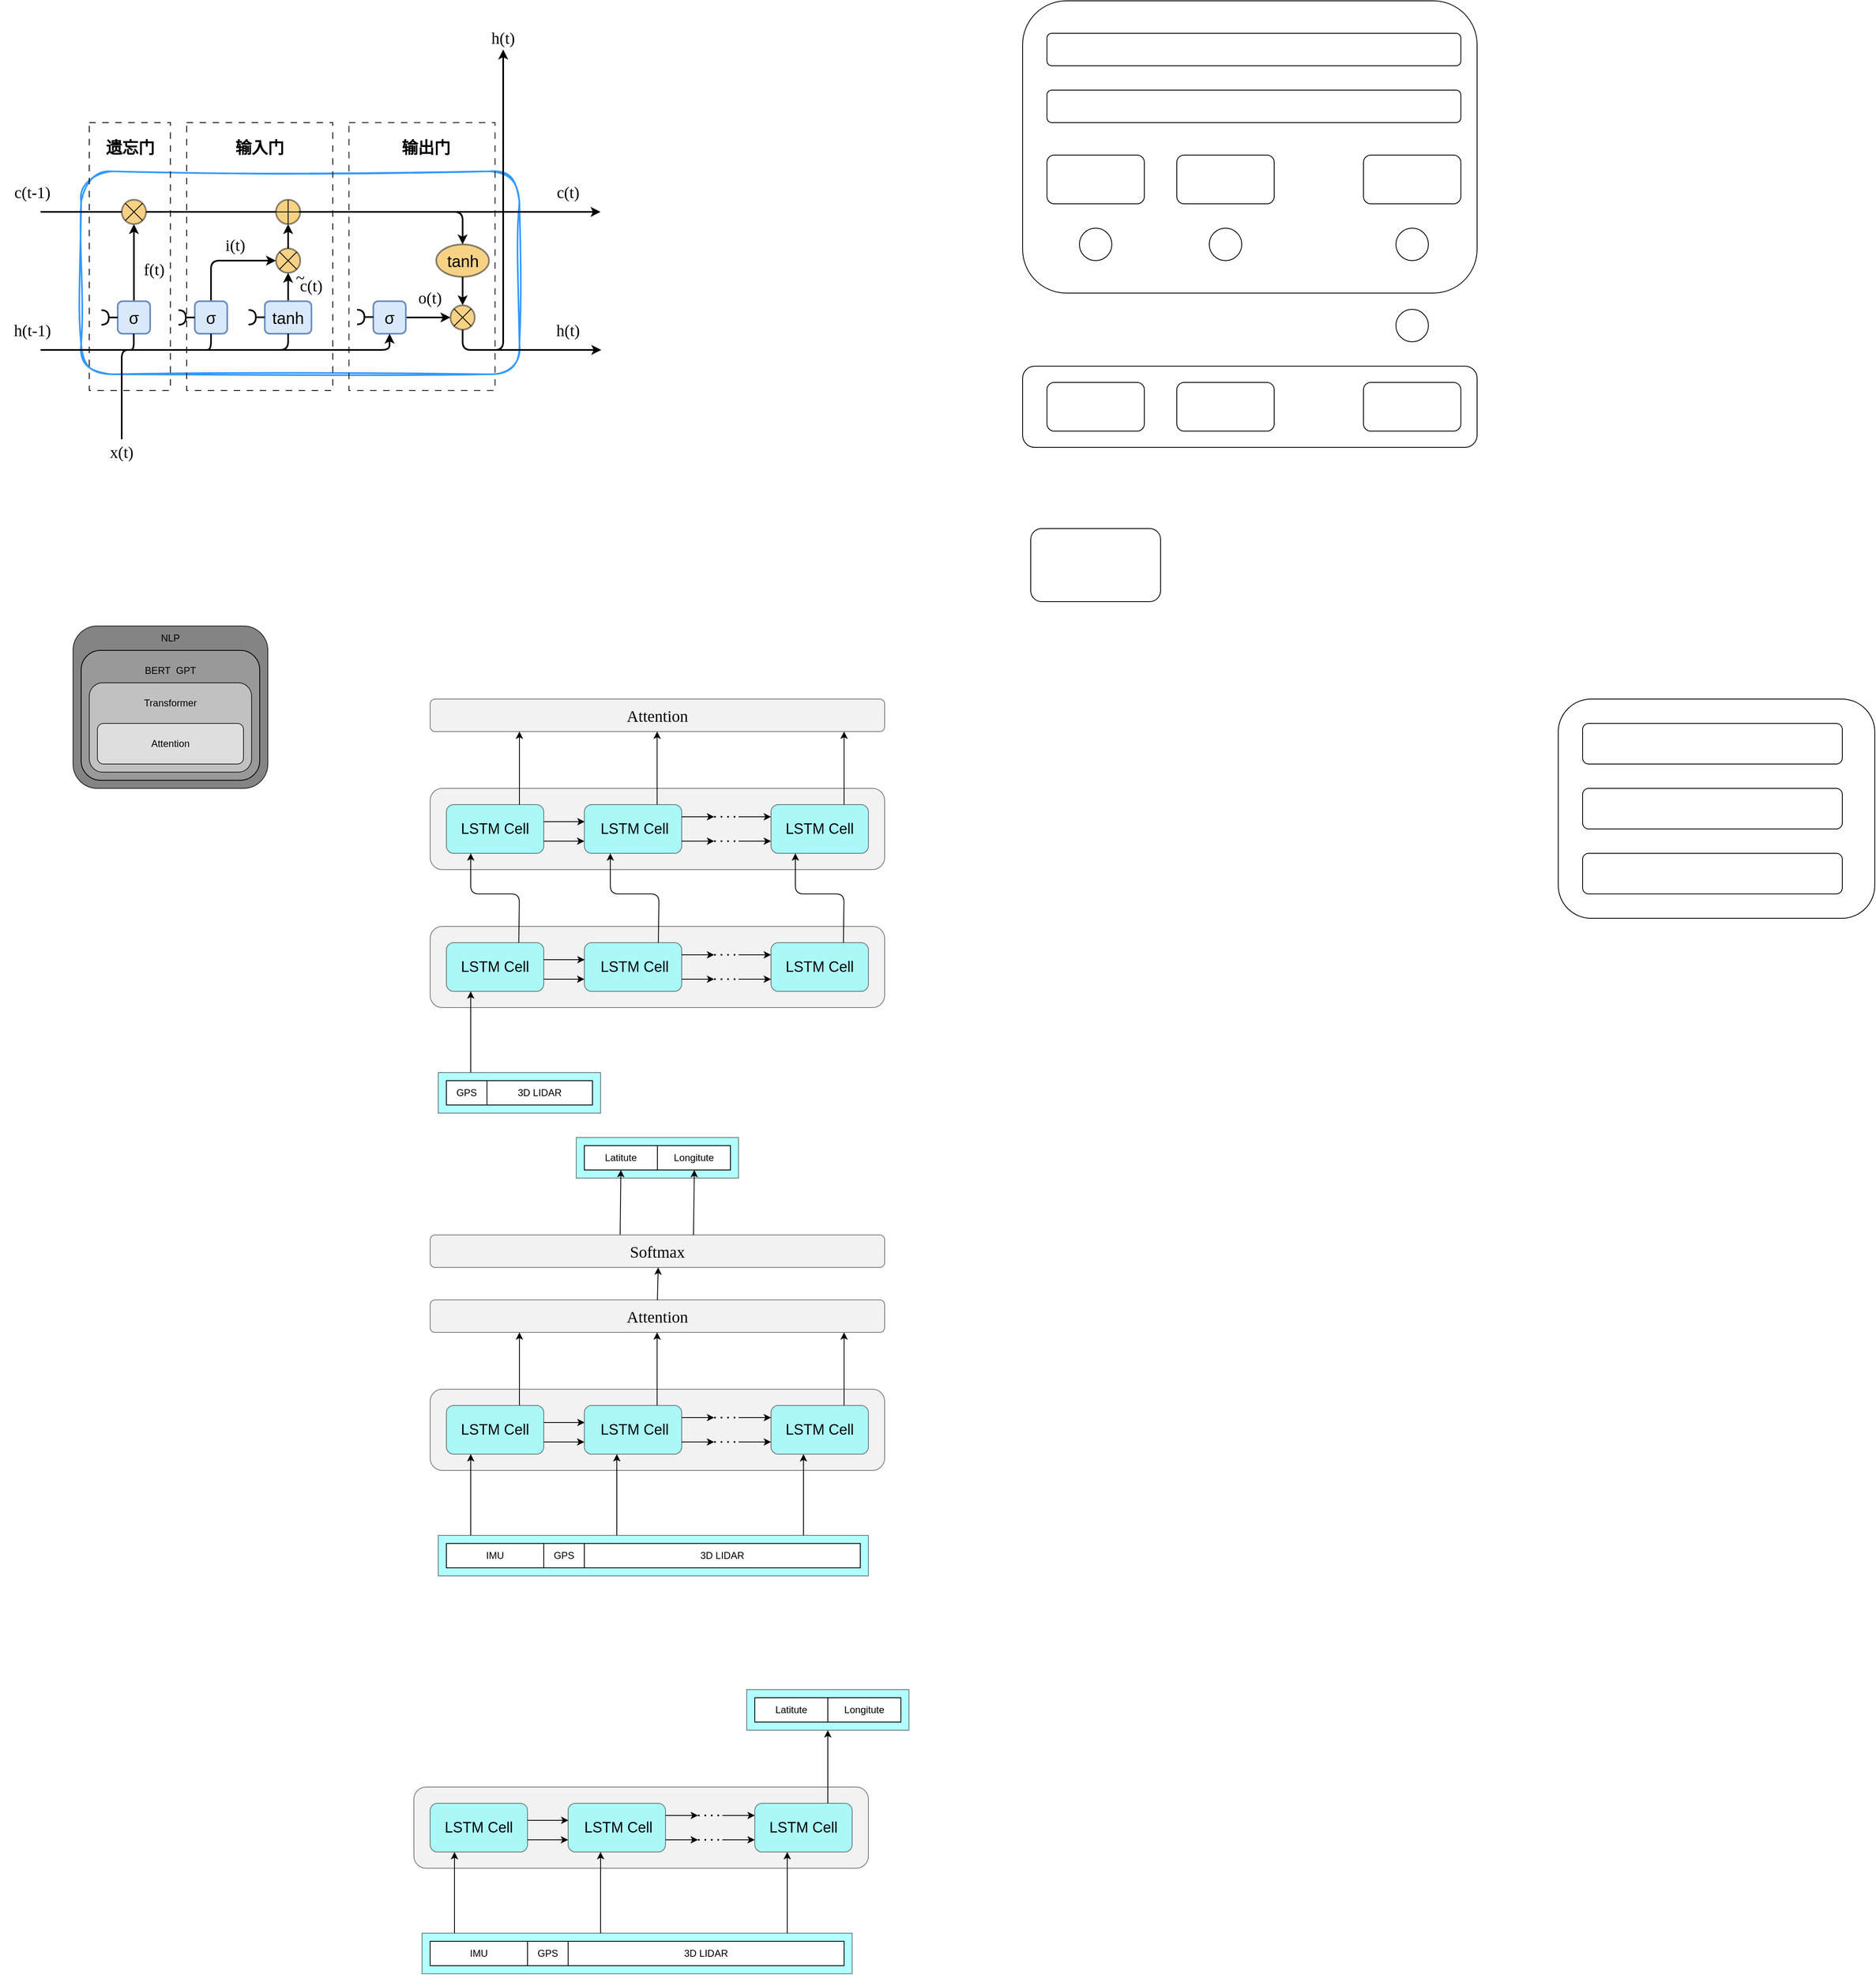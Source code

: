 <mxfile version="26.1.1">
  <diagram name="第 1 页" id="X4bhso8mjWjQhcnnOzam">
    <mxGraphModel dx="1613" dy="2232" grid="1" gridSize="10" guides="1" tooltips="1" connect="1" arrows="1" fold="1" page="1" pageScale="1" pageWidth="827" pageHeight="1169" math="0" shadow="0">
      <root>
        <mxCell id="0" />
        <mxCell id="1" parent="0" />
        <mxCell id="0uVwrEN7Zl0lme6d3kHN-1" value="" style="rounded=1;whiteSpace=wrap;html=1;sketch=1;curveFitting=1;jiggle=2;strokeColor=#3399FF;strokeWidth=2;gradientColor=none;" parent="1" vertex="1">
          <mxGeometry x="100" y="190" width="540" height="250" as="geometry" />
        </mxCell>
        <mxCell id="7pnD-s4xEfT34ncrThPy-138" value="" style="rounded=0;whiteSpace=wrap;html=1;fillColor=none;dashed=1;dashPattern=8 8;" vertex="1" parent="1">
          <mxGeometry x="230" y="130" width="180" height="330" as="geometry" />
        </mxCell>
        <mxCell id="0uVwrEN7Zl0lme6d3kHN-9" value="" style="ellipse;whiteSpace=wrap;html=1;aspect=fixed;fillColor=#f0a30a;strokeColor=light-dark(#171716, #c17f1f);fontColor=#000000;opacity=50;strokeWidth=2;" parent="1" vertex="1">
          <mxGeometry x="340" y="225" width="30" height="30" as="geometry" />
        </mxCell>
        <mxCell id="7pnD-s4xEfT34ncrThPy-137" value="" style="rounded=0;whiteSpace=wrap;html=1;fillColor=none;dashed=1;dashPattern=8 8;" vertex="1" parent="1">
          <mxGeometry x="110" y="130" width="100" height="330" as="geometry" />
        </mxCell>
        <mxCell id="7pnD-s4xEfT34ncrThPy-139" value="" style="rounded=0;whiteSpace=wrap;html=1;fillColor=none;dashed=1;dashPattern=8 8;strokeColor=light-dark(#151413, #c17f1f);" vertex="1" parent="1">
          <mxGeometry x="430" y="130" width="180" height="330" as="geometry" />
        </mxCell>
        <mxCell id="7pnD-s4xEfT34ncrThPy-92" style="edgeStyle=orthogonalEdgeStyle;rounded=0;orthogonalLoop=1;jettySize=auto;html=1;exitX=0.5;exitY=0;exitDx=0;exitDy=0;entryX=0.5;entryY=1;entryDx=0;entryDy=0;strokeWidth=2;" edge="1" parent="1" source="0uVwrEN7Zl0lme6d3kHN-2" target="0uVwrEN7Zl0lme6d3kHN-8">
          <mxGeometry relative="1" as="geometry" />
        </mxCell>
        <mxCell id="0uVwrEN7Zl0lme6d3kHN-2" value="&lt;font style=&quot;font-size: 20px;&quot;&gt;σ&lt;/font&gt;" style="rounded=1;whiteSpace=wrap;html=1;fillColor=#dae8fc;strokeColor=#6c8ebf;strokeWidth=2;" parent="1" vertex="1">
          <mxGeometry x="145" y="350" width="40" height="40" as="geometry" />
        </mxCell>
        <mxCell id="7pnD-s4xEfT34ncrThPy-89" style="edgeStyle=orthogonalEdgeStyle;rounded=1;orthogonalLoop=1;jettySize=auto;html=1;exitX=0.5;exitY=0;exitDx=0;exitDy=0;entryX=0;entryY=0.5;entryDx=0;entryDy=0;curved=0;strokeWidth=2;" edge="1" parent="1" source="0uVwrEN7Zl0lme6d3kHN-3" target="0uVwrEN7Zl0lme6d3kHN-6">
          <mxGeometry relative="1" as="geometry" />
        </mxCell>
        <mxCell id="0uVwrEN7Zl0lme6d3kHN-3" value="&lt;font style=&quot;font-size: 20px;&quot;&gt;σ&lt;/font&gt;" style="rounded=1;whiteSpace=wrap;html=1;fillColor=#dae8fc;strokeColor=#6c8ebf;strokeWidth=2;" parent="1" vertex="1">
          <mxGeometry x="240" y="350" width="40" height="40" as="geometry" />
        </mxCell>
        <mxCell id="7pnD-s4xEfT34ncrThPy-90" style="edgeStyle=orthogonalEdgeStyle;rounded=0;orthogonalLoop=1;jettySize=auto;html=1;exitX=0.5;exitY=0;exitDx=0;exitDy=0;entryX=0.5;entryY=1;entryDx=0;entryDy=0;strokeWidth=2;" edge="1" parent="1" source="0uVwrEN7Zl0lme6d3kHN-4" target="0uVwrEN7Zl0lme6d3kHN-6">
          <mxGeometry relative="1" as="geometry" />
        </mxCell>
        <mxCell id="0uVwrEN7Zl0lme6d3kHN-4" value="&lt;font style=&quot;font-size: 20px;&quot;&gt;tanh&lt;/font&gt;" style="rounded=1;whiteSpace=wrap;html=1;fillColor=#dae8fc;strokeColor=#6c8ebf;strokeWidth=2;" parent="1" vertex="1">
          <mxGeometry x="326.25" y="350" width="57.5" height="40" as="geometry" />
        </mxCell>
        <mxCell id="7pnD-s4xEfT34ncrThPy-94" style="edgeStyle=orthogonalEdgeStyle;rounded=0;orthogonalLoop=1;jettySize=auto;html=1;exitX=1;exitY=0.5;exitDx=0;exitDy=0;entryX=0;entryY=0.5;entryDx=0;entryDy=0;strokeWidth=2;" edge="1" parent="1" source="0uVwrEN7Zl0lme6d3kHN-5" target="0uVwrEN7Zl0lme6d3kHN-11">
          <mxGeometry relative="1" as="geometry" />
        </mxCell>
        <mxCell id="0uVwrEN7Zl0lme6d3kHN-5" value="&lt;font style=&quot;font-size: 20px;&quot;&gt;σ&lt;/font&gt;" style="rounded=1;whiteSpace=wrap;html=1;fillColor=#dae8fc;strokeColor=#6c8ebf;strokeWidth=2;" parent="1" vertex="1">
          <mxGeometry x="460" y="350" width="40" height="40" as="geometry" />
        </mxCell>
        <mxCell id="7pnD-s4xEfT34ncrThPy-93" style="edgeStyle=orthogonalEdgeStyle;rounded=0;orthogonalLoop=1;jettySize=auto;html=1;exitX=0.5;exitY=0;exitDx=0;exitDy=0;entryX=0.5;entryY=1;entryDx=0;entryDy=0;strokeWidth=2;" edge="1" parent="1" source="0uVwrEN7Zl0lme6d3kHN-6" target="0uVwrEN7Zl0lme6d3kHN-9">
          <mxGeometry relative="1" as="geometry" />
        </mxCell>
        <mxCell id="0uVwrEN7Zl0lme6d3kHN-6" value="" style="ellipse;whiteSpace=wrap;html=1;aspect=fixed;fillColor=#f0a30a;strokeColor=light-dark(#100f0f, #c17f1f);fontColor=#000000;opacity=50;strokeWidth=2;" parent="1" vertex="1">
          <mxGeometry x="340" y="285" width="30" height="30" as="geometry" />
        </mxCell>
        <mxCell id="7pnD-s4xEfT34ncrThPy-102" style="edgeStyle=orthogonalEdgeStyle;rounded=0;orthogonalLoop=1;jettySize=auto;html=1;exitX=0.5;exitY=1;exitDx=0;exitDy=0;entryX=0.5;entryY=0;entryDx=0;entryDy=0;strokeWidth=2;" edge="1" parent="1" source="0uVwrEN7Zl0lme6d3kHN-10" target="0uVwrEN7Zl0lme6d3kHN-11">
          <mxGeometry relative="1" as="geometry" />
        </mxCell>
        <mxCell id="0uVwrEN7Zl0lme6d3kHN-10" value="&lt;font style=&quot;font-size: 20px;&quot;&gt;tanh&lt;/font&gt;" style="ellipse;whiteSpace=wrap;html=1;fillColor=#f0a30a;strokeColor=light-dark(#0f0f0f, #c17f1f);fontColor=#000000;opacity=50;strokeWidth=2;" parent="1" vertex="1">
          <mxGeometry x="537.5" y="280" width="65" height="40" as="geometry" />
        </mxCell>
        <mxCell id="7pnD-s4xEfT34ncrThPy-95" style="edgeStyle=orthogonalEdgeStyle;rounded=1;orthogonalLoop=1;jettySize=auto;html=1;exitX=0.5;exitY=1;exitDx=0;exitDy=0;curved=0;strokeWidth=2;" edge="1" parent="1" source="0uVwrEN7Zl0lme6d3kHN-11">
          <mxGeometry relative="1" as="geometry">
            <mxPoint x="740.909" y="410" as="targetPoint" />
            <Array as="points">
              <mxPoint x="570" y="410" />
            </Array>
          </mxGeometry>
        </mxCell>
        <mxCell id="0uVwrEN7Zl0lme6d3kHN-11" value="" style="ellipse;whiteSpace=wrap;html=1;aspect=fixed;fillColor=#f0a30a;strokeColor=light-dark(#151413, #c17f1f);fontColor=#000000;opacity=50;strokeWidth=2;" parent="1" vertex="1">
          <mxGeometry x="555" y="355" width="30" height="30" as="geometry" />
        </mxCell>
        <mxCell id="0uVwrEN7Zl0lme6d3kHN-12" value="" style="endArrow=none;html=1;rounded=0;entryX=0;entryY=0.5;entryDx=0;entryDy=0;strokeWidth=2;" parent="1" target="0uVwrEN7Zl0lme6d3kHN-8" edge="1">
          <mxGeometry width="50" height="50" relative="1" as="geometry">
            <mxPoint x="50" y="240" as="sourcePoint" />
            <mxPoint x="145" y="239.14" as="targetPoint" />
          </mxGeometry>
        </mxCell>
        <mxCell id="0uVwrEN7Zl0lme6d3kHN-13" value="" style="endArrow=none;html=1;rounded=0;exitX=1;exitY=0.5;exitDx=0;exitDy=0;entryX=0;entryY=0.5;entryDx=0;entryDy=0;strokeWidth=2;" parent="1" source="0uVwrEN7Zl0lme6d3kHN-8" target="0uVwrEN7Zl0lme6d3kHN-9" edge="1">
          <mxGeometry width="50" height="50" relative="1" as="geometry">
            <mxPoint x="185" y="239.14" as="sourcePoint" />
            <mxPoint x="335.0" y="239.14" as="targetPoint" />
          </mxGeometry>
        </mxCell>
        <mxCell id="0uVwrEN7Zl0lme6d3kHN-18" value="" style="endArrow=none;html=1;rounded=1;entryX=0.5;entryY=1;entryDx=0;entryDy=0;curved=0;strokeWidth=2;" parent="1" edge="1">
          <mxGeometry width="50" height="50" relative="1" as="geometry">
            <mxPoint x="150" y="520" as="sourcePoint" />
            <mxPoint x="164.74" y="390" as="targetPoint" />
            <Array as="points">
              <mxPoint x="150" y="410" />
              <mxPoint x="165" y="410" />
            </Array>
          </mxGeometry>
        </mxCell>
        <mxCell id="0uVwrEN7Zl0lme6d3kHN-19" value="" style="endArrow=none;html=1;rounded=1;entryX=0.5;entryY=1;entryDx=0;entryDy=0;curved=0;strokeWidth=2;" parent="1" target="0uVwrEN7Zl0lme6d3kHN-3" edge="1">
          <mxGeometry width="50" height="50" relative="1" as="geometry">
            <mxPoint x="190" y="410" as="sourcePoint" />
            <mxPoint x="280" y="390" as="targetPoint" />
            <Array as="points">
              <mxPoint x="240" y="410" />
              <mxPoint x="260" y="410" />
            </Array>
          </mxGeometry>
        </mxCell>
        <mxCell id="_0N-Sy6J2zML003YdObA-2" value="" style="rounded=1;whiteSpace=wrap;html=1;fillColor=#666666;opacity=80;" parent="1" vertex="1">
          <mxGeometry x="90" y="750" width="240" height="200" as="geometry" />
        </mxCell>
        <mxCell id="_0N-Sy6J2zML003YdObA-3" value="" style="rounded=1;whiteSpace=wrap;html=1;fillColor=#999999;" parent="1" vertex="1">
          <mxGeometry x="100" y="780" width="220" height="160" as="geometry" />
        </mxCell>
        <mxCell id="_0N-Sy6J2zML003YdObA-4" value="" style="rounded=1;whiteSpace=wrap;html=1;fillColor=#CCCCCC;opacity=80;" parent="1" vertex="1">
          <mxGeometry x="110" y="820" width="200" height="110" as="geometry" />
        </mxCell>
        <mxCell id="_0N-Sy6J2zML003YdObA-5" value="" style="rounded=1;whiteSpace=wrap;html=1;fillColor=#E6E6E6;opacity=80;" parent="1" vertex="1">
          <mxGeometry x="120" y="870" width="180" height="50" as="geometry" />
        </mxCell>
        <mxCell id="_0N-Sy6J2zML003YdObA-6" value="NLP" style="text;html=1;align=center;verticalAlign=middle;whiteSpace=wrap;rounded=0;" parent="1" vertex="1">
          <mxGeometry x="180" y="750" width="60" height="30" as="geometry" />
        </mxCell>
        <mxCell id="_0N-Sy6J2zML003YdObA-7" value="BERT&amp;nbsp; GPT" style="text;html=1;align=center;verticalAlign=middle;whiteSpace=wrap;rounded=0;" parent="1" vertex="1">
          <mxGeometry x="170" y="790" width="80" height="30" as="geometry" />
        </mxCell>
        <mxCell id="_0N-Sy6J2zML003YdObA-8" value="Transformer" style="text;html=1;align=center;verticalAlign=middle;whiteSpace=wrap;rounded=0;" parent="1" vertex="1">
          <mxGeometry x="180" y="830" width="60" height="30" as="geometry" />
        </mxCell>
        <mxCell id="_0N-Sy6J2zML003YdObA-9" value="Attention" style="text;html=1;align=center;verticalAlign=middle;whiteSpace=wrap;rounded=0;" parent="1" vertex="1">
          <mxGeometry x="180" y="880" width="60" height="30" as="geometry" />
        </mxCell>
        <mxCell id="7pnD-s4xEfT34ncrThPy-8" value="" style="rounded=1;whiteSpace=wrap;html=1;" vertex="1" parent="1">
          <mxGeometry x="1260" y="430" width="560" height="100" as="geometry" />
        </mxCell>
        <mxCell id="7pnD-s4xEfT34ncrThPy-9" value="" style="rounded=1;whiteSpace=wrap;html=1;" vertex="1" parent="1">
          <mxGeometry x="1290" y="450" width="120" height="60" as="geometry" />
        </mxCell>
        <mxCell id="7pnD-s4xEfT34ncrThPy-14" value="" style="rounded=1;whiteSpace=wrap;html=1;" vertex="1" parent="1">
          <mxGeometry x="1450" y="450" width="120" height="60" as="geometry" />
        </mxCell>
        <mxCell id="7pnD-s4xEfT34ncrThPy-15" value="" style="rounded=1;whiteSpace=wrap;html=1;" vertex="1" parent="1">
          <mxGeometry x="1680" y="450" width="120" height="60" as="geometry" />
        </mxCell>
        <mxCell id="7pnD-s4xEfT34ncrThPy-16" value="" style="rounded=1;whiteSpace=wrap;html=1;" vertex="1" parent="1">
          <mxGeometry x="1260" y="-20" width="560" height="360" as="geometry" />
        </mxCell>
        <mxCell id="7pnD-s4xEfT34ncrThPy-17" value="" style="rounded=1;whiteSpace=wrap;html=1;" vertex="1" parent="1">
          <mxGeometry x="1680" y="170" width="120" height="60" as="geometry" />
        </mxCell>
        <mxCell id="7pnD-s4xEfT34ncrThPy-18" value="" style="rounded=1;whiteSpace=wrap;html=1;" vertex="1" parent="1">
          <mxGeometry x="1450" y="170" width="120" height="60" as="geometry" />
        </mxCell>
        <mxCell id="7pnD-s4xEfT34ncrThPy-19" value="" style="rounded=1;whiteSpace=wrap;html=1;" vertex="1" parent="1">
          <mxGeometry x="1290" y="170" width="120" height="60" as="geometry" />
        </mxCell>
        <mxCell id="7pnD-s4xEfT34ncrThPy-20" value="" style="rounded=1;whiteSpace=wrap;html=1;" vertex="1" parent="1">
          <mxGeometry x="1290" y="90" width="510" height="40" as="geometry" />
        </mxCell>
        <mxCell id="7pnD-s4xEfT34ncrThPy-21" value="&lt;font face=&quot;Verdana&quot; style=&quot;font-size: 20px;&quot;&gt;Attention&lt;/font&gt;" style="rounded=1;whiteSpace=wrap;html=1;fillColor=#E6E6E6;opacity=50;" vertex="1" parent="1">
          <mxGeometry x="530" y="840" width="560" height="40" as="geometry" />
        </mxCell>
        <mxCell id="7pnD-s4xEfT34ncrThPy-26" value="" style="rounded=1;whiteSpace=wrap;html=1;fillColor=#E6E6E6;opacity=50;" vertex="1" parent="1">
          <mxGeometry x="530" y="1120" width="560" height="100" as="geometry" />
        </mxCell>
        <mxCell id="7pnD-s4xEfT34ncrThPy-27" value="" style="rounded=1;whiteSpace=wrap;html=1;fillColor=#66FFFF;opacity=50;" vertex="1" parent="1">
          <mxGeometry x="550" y="1140" width="120" height="60" as="geometry" />
        </mxCell>
        <mxCell id="7pnD-s4xEfT34ncrThPy-28" value="" style="rounded=1;whiteSpace=wrap;html=1;fillColor=#66FFFF;opacity=50;" vertex="1" parent="1">
          <mxGeometry x="720" y="1140" width="120" height="60" as="geometry" />
        </mxCell>
        <mxCell id="7pnD-s4xEfT34ncrThPy-29" value="" style="rounded=1;whiteSpace=wrap;html=1;fillColor=#66FFFF;opacity=50;" vertex="1" parent="1">
          <mxGeometry x="950" y="1140" width="120" height="60" as="geometry" />
        </mxCell>
        <mxCell id="7pnD-s4xEfT34ncrThPy-30" value="" style="rounded=1;whiteSpace=wrap;html=1;" vertex="1" parent="1">
          <mxGeometry x="1290" y="20" width="510" height="40" as="geometry" />
        </mxCell>
        <mxCell id="7pnD-s4xEfT34ncrThPy-31" value="" style="ellipse;whiteSpace=wrap;html=1;aspect=fixed;" vertex="1" parent="1">
          <mxGeometry x="1330" y="260" width="40" height="40" as="geometry" />
        </mxCell>
        <mxCell id="7pnD-s4xEfT34ncrThPy-32" value="" style="ellipse;whiteSpace=wrap;html=1;aspect=fixed;" vertex="1" parent="1">
          <mxGeometry x="1720" y="360" width="40" height="40" as="geometry" />
        </mxCell>
        <mxCell id="7pnD-s4xEfT34ncrThPy-33" value="" style="ellipse;whiteSpace=wrap;html=1;aspect=fixed;" vertex="1" parent="1">
          <mxGeometry x="1490" y="260" width="40" height="40" as="geometry" />
        </mxCell>
        <mxCell id="7pnD-s4xEfT34ncrThPy-34" value="" style="ellipse;whiteSpace=wrap;html=1;aspect=fixed;" vertex="1" parent="1">
          <mxGeometry x="1720" y="260" width="40" height="40" as="geometry" />
        </mxCell>
        <mxCell id="7pnD-s4xEfT34ncrThPy-35" value="" style="rounded=1;whiteSpace=wrap;html=1;" vertex="1" parent="1">
          <mxGeometry x="1270" y="630" width="160" height="90" as="geometry" />
        </mxCell>
        <mxCell id="7pnD-s4xEfT34ncrThPy-36" value="" style="rounded=1;whiteSpace=wrap;html=1;" vertex="1" parent="1">
          <mxGeometry x="1920" y="840" width="390" height="270" as="geometry" />
        </mxCell>
        <mxCell id="7pnD-s4xEfT34ncrThPy-41" value="" style="rounded=1;whiteSpace=wrap;html=1;" vertex="1" parent="1">
          <mxGeometry x="1950" y="870" width="320" height="50" as="geometry" />
        </mxCell>
        <mxCell id="7pnD-s4xEfT34ncrThPy-42" value="" style="rounded=1;whiteSpace=wrap;html=1;" vertex="1" parent="1">
          <mxGeometry x="1950" y="950" width="320" height="50" as="geometry" />
        </mxCell>
        <mxCell id="7pnD-s4xEfT34ncrThPy-43" value="" style="rounded=1;whiteSpace=wrap;html=1;" vertex="1" parent="1">
          <mxGeometry x="1950" y="1030" width="320" height="50" as="geometry" />
        </mxCell>
        <mxCell id="7pnD-s4xEfT34ncrThPy-44" value="" style="endArrow=classic;html=1;rounded=0;entryX=0.25;entryY=1;entryDx=0;entryDy=0;" edge="1" parent="1" target="7pnD-s4xEfT34ncrThPy-27">
          <mxGeometry width="50" height="50" relative="1" as="geometry">
            <mxPoint x="580" y="1300" as="sourcePoint" />
            <mxPoint x="610" y="1250" as="targetPoint" />
          </mxGeometry>
        </mxCell>
        <mxCell id="7pnD-s4xEfT34ncrThPy-45" value="" style="endArrow=classic;html=1;rounded=0;entryX=0.003;entryY=0.35;entryDx=0;entryDy=0;entryPerimeter=0;" edge="1" parent="1" target="7pnD-s4xEfT34ncrThPy-28">
          <mxGeometry width="50" height="50" relative="1" as="geometry">
            <mxPoint x="670" y="1161" as="sourcePoint" />
            <mxPoint x="720" y="1150" as="targetPoint" />
          </mxGeometry>
        </mxCell>
        <mxCell id="7pnD-s4xEfT34ncrThPy-46" value="" style="endArrow=classic;html=1;rounded=0;exitX=1;exitY=0.75;exitDx=0;exitDy=0;entryX=0;entryY=0.75;entryDx=0;entryDy=0;" edge="1" parent="1" source="7pnD-s4xEfT34ncrThPy-27" target="7pnD-s4xEfT34ncrThPy-28">
          <mxGeometry width="50" height="50" relative="1" as="geometry">
            <mxPoint x="670" y="1200" as="sourcePoint" />
            <mxPoint x="720" y="1150" as="targetPoint" />
          </mxGeometry>
        </mxCell>
        <mxCell id="7pnD-s4xEfT34ncrThPy-47" value="" style="endArrow=classic;html=1;rounded=0;exitX=1;exitY=0.75;exitDx=0;exitDy=0;" edge="1" parent="1" source="7pnD-s4xEfT34ncrThPy-28">
          <mxGeometry width="50" height="50" relative="1" as="geometry">
            <mxPoint x="860" y="1180" as="sourcePoint" />
            <mxPoint x="880" y="1185" as="targetPoint" />
          </mxGeometry>
        </mxCell>
        <mxCell id="7pnD-s4xEfT34ncrThPy-48" value="" style="endArrow=classic;html=1;rounded=0;exitX=1;exitY=0.25;exitDx=0;exitDy=0;entryX=0.625;entryY=0.35;entryDx=0;entryDy=0;entryPerimeter=0;" edge="1" parent="1" source="7pnD-s4xEfT34ncrThPy-28" target="7pnD-s4xEfT34ncrThPy-26">
          <mxGeometry width="50" height="50" relative="1" as="geometry">
            <mxPoint x="870" y="1180" as="sourcePoint" />
            <mxPoint x="870" y="1155" as="targetPoint" />
          </mxGeometry>
        </mxCell>
        <mxCell id="7pnD-s4xEfT34ncrThPy-52" value="" style="endArrow=classic;html=1;rounded=0;exitX=1;exitY=0.25;exitDx=0;exitDy=0;entryX=0;entryY=0.25;entryDx=0;entryDy=0;" edge="1" parent="1" target="7pnD-s4xEfT34ncrThPy-29">
          <mxGeometry width="50" height="50" relative="1" as="geometry">
            <mxPoint x="910" y="1155" as="sourcePoint" />
            <mxPoint x="960" y="1070" as="targetPoint" />
          </mxGeometry>
        </mxCell>
        <mxCell id="7pnD-s4xEfT34ncrThPy-53" value="" style="endArrow=classic;html=1;rounded=0;exitX=1;exitY=0.75;exitDx=0;exitDy=0;entryX=0;entryY=0.75;entryDx=0;entryDy=0;" edge="1" parent="1" target="7pnD-s4xEfT34ncrThPy-29">
          <mxGeometry width="50" height="50" relative="1" as="geometry">
            <mxPoint x="910" y="1185" as="sourcePoint" />
            <mxPoint x="990" y="1169.74" as="targetPoint" />
          </mxGeometry>
        </mxCell>
        <mxCell id="7pnD-s4xEfT34ncrThPy-55" value="" style="endArrow=none;dashed=1;html=1;dashPattern=1 3;strokeWidth=2;rounded=0;exitX=0;exitY=0.25;exitDx=0;exitDy=0;entryX=1;entryY=0.25;entryDx=0;entryDy=0;" edge="1" parent="1">
          <mxGeometry width="50" height="50" relative="1" as="geometry">
            <mxPoint x="880" y="1155" as="sourcePoint" />
            <mxPoint x="910" y="1155" as="targetPoint" />
          </mxGeometry>
        </mxCell>
        <mxCell id="7pnD-s4xEfT34ncrThPy-57" value="" style="endArrow=none;dashed=1;html=1;dashPattern=1 3;strokeWidth=2;rounded=0;exitX=0;exitY=0.75;exitDx=0;exitDy=0;entryX=1;entryY=0.75;entryDx=0;entryDy=0;" edge="1" parent="1">
          <mxGeometry width="50" height="50" relative="1" as="geometry">
            <mxPoint x="880" y="1185" as="sourcePoint" />
            <mxPoint x="910" y="1185" as="targetPoint" />
          </mxGeometry>
        </mxCell>
        <mxCell id="7pnD-s4xEfT34ncrThPy-61" value="" style="rounded=0;whiteSpace=wrap;html=1;fillColor=#66FFFF;opacity=50;" vertex="1" parent="1">
          <mxGeometry x="540" y="1300" width="200" height="50" as="geometry" />
        </mxCell>
        <mxCell id="7pnD-s4xEfT34ncrThPy-64" value="GPS" style="rounded=0;whiteSpace=wrap;html=1;" vertex="1" parent="1">
          <mxGeometry x="550" y="1310" width="50" height="30" as="geometry" />
        </mxCell>
        <mxCell id="7pnD-s4xEfT34ncrThPy-65" value="3D LIDAR" style="rounded=0;whiteSpace=wrap;html=1;" vertex="1" parent="1">
          <mxGeometry x="600" y="1310" width="130" height="30" as="geometry" />
        </mxCell>
        <mxCell id="7pnD-s4xEfT34ncrThPy-69" value="&lt;font style=&quot;font-size: 18px;&quot;&gt;LSTM Cell&lt;/font&gt;" style="text;html=1;align=center;verticalAlign=middle;whiteSpace=wrap;rounded=0;" vertex="1" parent="1">
          <mxGeometry x="565" y="1155" width="90" height="30" as="geometry" />
        </mxCell>
        <mxCell id="7pnD-s4xEfT34ncrThPy-72" value="&lt;font style=&quot;font-size: 18px;&quot;&gt;LSTM Cell&lt;/font&gt;" style="text;html=1;align=center;verticalAlign=middle;whiteSpace=wrap;rounded=0;" vertex="1" parent="1">
          <mxGeometry x="737" y="1155" width="90" height="30" as="geometry" />
        </mxCell>
        <mxCell id="7pnD-s4xEfT34ncrThPy-73" value="&lt;font style=&quot;font-size: 18px;&quot;&gt;LSTM Cell&lt;/font&gt;" style="text;html=1;align=center;verticalAlign=middle;whiteSpace=wrap;rounded=0;" vertex="1" parent="1">
          <mxGeometry x="965" y="1155" width="90" height="30" as="geometry" />
        </mxCell>
        <mxCell id="7pnD-s4xEfT34ncrThPy-83" value="" style="endArrow=none;html=1;rounded=0;exitX=0.5;exitY=1;exitDx=0;exitDy=0;entryX=0.5;entryY=0;entryDx=0;entryDy=0;" edge="1" parent="1" source="0uVwrEN7Zl0lme6d3kHN-9" target="0uVwrEN7Zl0lme6d3kHN-9">
          <mxGeometry width="50" height="50" relative="1" as="geometry">
            <mxPoint x="340" y="180" as="sourcePoint" />
            <mxPoint x="390" y="130" as="targetPoint" />
          </mxGeometry>
        </mxCell>
        <mxCell id="0uVwrEN7Zl0lme6d3kHN-8" value="" style="ellipse;whiteSpace=wrap;html=1;aspect=fixed;fillColor=#f0a30a;strokeColor=light-dark(#151414, #c17f1f);fontColor=#000000;opacity=50;strokeWidth=2;" parent="1" vertex="1">
          <mxGeometry x="150" y="225" width="30" height="30" as="geometry" />
        </mxCell>
        <mxCell id="7pnD-s4xEfT34ncrThPy-85" value="" style="endArrow=none;html=1;rounded=0;exitX=0;exitY=1;exitDx=0;exitDy=0;entryX=1;entryY=0;entryDx=0;entryDy=0;" edge="1" parent="1" source="0uVwrEN7Zl0lme6d3kHN-6" target="0uVwrEN7Zl0lme6d3kHN-6">
          <mxGeometry width="50" height="50" relative="1" as="geometry">
            <mxPoint x="270" y="330" as="sourcePoint" />
            <mxPoint x="320" y="280" as="targetPoint" />
          </mxGeometry>
        </mxCell>
        <mxCell id="7pnD-s4xEfT34ncrThPy-86" value="" style="endArrow=none;html=1;rounded=0;exitX=0;exitY=0;exitDx=0;exitDy=0;entryX=1;entryY=1;entryDx=0;entryDy=0;" edge="1" parent="1" source="0uVwrEN7Zl0lme6d3kHN-6" target="0uVwrEN7Zl0lme6d3kHN-6">
          <mxGeometry width="50" height="50" relative="1" as="geometry">
            <mxPoint x="300" y="200" as="sourcePoint" />
            <mxPoint x="350" y="150" as="targetPoint" />
          </mxGeometry>
        </mxCell>
        <mxCell id="7pnD-s4xEfT34ncrThPy-98" value="" style="endArrow=classic;html=1;rounded=1;curved=0;strokeWidth=2;" edge="1" parent="1">
          <mxGeometry width="50" height="50" relative="1" as="geometry">
            <mxPoint x="550" y="240" as="sourcePoint" />
            <mxPoint x="570" y="280" as="targetPoint" />
            <Array as="points">
              <mxPoint x="570" y="240" />
            </Array>
          </mxGeometry>
        </mxCell>
        <mxCell id="7pnD-s4xEfT34ncrThPy-100" value="" style="endArrow=none;html=1;rounded=0;exitX=0;exitY=1;exitDx=0;exitDy=0;entryX=1;entryY=0;entryDx=0;entryDy=0;" edge="1" parent="1" source="0uVwrEN7Zl0lme6d3kHN-8" target="0uVwrEN7Zl0lme6d3kHN-8">
          <mxGeometry width="50" height="50" relative="1" as="geometry">
            <mxPoint x="150" y="260" as="sourcePoint" />
            <mxPoint x="180" y="230" as="targetPoint" />
          </mxGeometry>
        </mxCell>
        <mxCell id="7pnD-s4xEfT34ncrThPy-101" value="" style="endArrow=none;html=1;rounded=0;exitX=0;exitY=0;exitDx=0;exitDy=0;entryX=1;entryY=1;entryDx=0;entryDy=0;" edge="1" parent="1" source="0uVwrEN7Zl0lme6d3kHN-8" target="0uVwrEN7Zl0lme6d3kHN-8">
          <mxGeometry width="50" height="50" relative="1" as="geometry">
            <mxPoint x="170" y="220" as="sourcePoint" />
            <mxPoint x="220" y="170" as="targetPoint" />
          </mxGeometry>
        </mxCell>
        <mxCell id="7pnD-s4xEfT34ncrThPy-104" value="" style="endArrow=none;html=1;rounded=0;exitX=0;exitY=1;exitDx=0;exitDy=0;entryX=1;entryY=0;entryDx=0;entryDy=0;" edge="1" parent="1" source="0uVwrEN7Zl0lme6d3kHN-11" target="0uVwrEN7Zl0lme6d3kHN-11">
          <mxGeometry width="50" height="50" relative="1" as="geometry">
            <mxPoint x="540" y="520" as="sourcePoint" />
            <mxPoint x="590" y="470" as="targetPoint" />
          </mxGeometry>
        </mxCell>
        <mxCell id="7pnD-s4xEfT34ncrThPy-105" value="" style="endArrow=none;html=1;rounded=0;entryX=0;entryY=0;entryDx=0;entryDy=0;exitX=1;exitY=1;exitDx=0;exitDy=0;" edge="1" parent="1" source="0uVwrEN7Zl0lme6d3kHN-11" target="0uVwrEN7Zl0lme6d3kHN-11">
          <mxGeometry width="50" height="50" relative="1" as="geometry">
            <mxPoint x="520" y="510" as="sourcePoint" />
            <mxPoint x="570" y="460" as="targetPoint" />
          </mxGeometry>
        </mxCell>
        <mxCell id="7pnD-s4xEfT34ncrThPy-106" value="" style="endArrow=classic;html=1;rounded=0;exitX=0.936;exitY=0.5;exitDx=0;exitDy=0;exitPerimeter=0;strokeWidth=2;" edge="1" parent="1" source="0uVwrEN7Zl0lme6d3kHN-9">
          <mxGeometry width="50" height="50" relative="1" as="geometry">
            <mxPoint x="375" y="239.84" as="sourcePoint" />
            <mxPoint x="740" y="240" as="targetPoint" />
          </mxGeometry>
        </mxCell>
        <mxCell id="7pnD-s4xEfT34ncrThPy-108" value="" style="endArrow=classic;html=1;rounded=1;curved=0;strokeWidth=2;" edge="1" parent="1">
          <mxGeometry width="50" height="50" relative="1" as="geometry">
            <mxPoint x="580" y="410" as="sourcePoint" />
            <mxPoint x="620" y="40" as="targetPoint" />
            <Array as="points">
              <mxPoint x="620" y="410" />
            </Array>
          </mxGeometry>
        </mxCell>
        <mxCell id="7pnD-s4xEfT34ncrThPy-109" value="&lt;font style=&quot;font-size: 20px;&quot; face=&quot;Verdana&quot;&gt;c(t-1)&lt;/font&gt;" style="text;html=1;align=center;verticalAlign=middle;whiteSpace=wrap;rounded=0;" vertex="1" parent="1">
          <mxGeometry x="10" y="200" width="60" height="30" as="geometry" />
        </mxCell>
        <mxCell id="7pnD-s4xEfT34ncrThPy-110" value="&lt;font style=&quot;font-size: 20px;&quot; face=&quot;Verdana&quot;&gt;h(t-1)&lt;/font&gt;" style="text;html=1;align=center;verticalAlign=middle;whiteSpace=wrap;rounded=0;" vertex="1" parent="1">
          <mxGeometry y="370" width="80" height="30" as="geometry" />
        </mxCell>
        <mxCell id="7pnD-s4xEfT34ncrThPy-111" value="&lt;font style=&quot;font-size: 20px;&quot; face=&quot;Verdana&quot;&gt;f(t)&lt;/font&gt;" style="text;html=1;align=center;verticalAlign=middle;whiteSpace=wrap;rounded=0;" vertex="1" parent="1">
          <mxGeometry x="170" y="295" width="40" height="30" as="geometry" />
        </mxCell>
        <mxCell id="7pnD-s4xEfT34ncrThPy-112" value="&lt;font style=&quot;font-size: 20px;&quot; face=&quot;Verdana&quot;&gt;i(t)&lt;/font&gt;" style="text;html=1;align=center;verticalAlign=middle;whiteSpace=wrap;rounded=0;" vertex="1" parent="1">
          <mxGeometry x="270" y="265" width="40" height="30" as="geometry" />
        </mxCell>
        <mxCell id="7pnD-s4xEfT34ncrThPy-113" value="&lt;font style=&quot;font-size: 20px;&quot; face=&quot;Verdana&quot;&gt;c(t)&lt;/font&gt;" style="text;html=1;align=center;verticalAlign=middle;whiteSpace=wrap;rounded=0;" vertex="1" parent="1">
          <mxGeometry x="357" y="315" width="53" height="30" as="geometry" />
        </mxCell>
        <mxCell id="7pnD-s4xEfT34ncrThPy-115" value="" style="endArrow=none;html=1;rounded=1;entryX=0.5;entryY=1;entryDx=0;entryDy=0;curved=0;strokeWidth=2;" edge="1" parent="1" target="0uVwrEN7Zl0lme6d3kHN-4">
          <mxGeometry width="50" height="50" relative="1" as="geometry">
            <mxPoint x="320" y="410" as="sourcePoint" />
            <mxPoint x="380" y="410" as="targetPoint" />
            <Array as="points">
              <mxPoint x="355" y="410" />
            </Array>
          </mxGeometry>
        </mxCell>
        <mxCell id="7pnD-s4xEfT34ncrThPy-116" value="" style="endArrow=classic;html=1;rounded=1;entryX=0.5;entryY=1;entryDx=0;entryDy=0;curved=0;strokeWidth=2;" edge="1" parent="1" target="0uVwrEN7Zl0lme6d3kHN-5">
          <mxGeometry width="50" height="50" relative="1" as="geometry">
            <mxPoint x="50" y="410" as="sourcePoint" />
            <mxPoint x="160" y="370" as="targetPoint" />
            <Array as="points">
              <mxPoint x="480" y="410" />
            </Array>
          </mxGeometry>
        </mxCell>
        <mxCell id="7pnD-s4xEfT34ncrThPy-117" value="&lt;font face=&quot;Verdana&quot; style=&quot;font-size: 20px;&quot;&gt;~&lt;/font&gt;" style="text;html=1;align=center;verticalAlign=middle;whiteSpace=wrap;rounded=0;" vertex="1" parent="1">
          <mxGeometry x="350" y="315" width="40" height="10" as="geometry" />
        </mxCell>
        <mxCell id="7pnD-s4xEfT34ncrThPy-122" value="" style="ellipse;whiteSpace=wrap;html=1;align=center;aspect=fixed;fillColor=none;strokeColor=none;resizable=0;perimeter=centerPerimeter;rotatable=0;allowArrows=0;points=[];outlineConnect=1;" vertex="1" parent="1">
          <mxGeometry x="120" y="360" width="10" height="10" as="geometry" />
        </mxCell>
        <mxCell id="7pnD-s4xEfT34ncrThPy-125" value="" style="rounded=0;orthogonalLoop=1;jettySize=auto;html=1;endArrow=halfCircle;endFill=0;endSize=6;strokeWidth=2;sketch=0;fontSize=12;curved=1;" edge="1" parent="1">
          <mxGeometry relative="1" as="geometry">
            <mxPoint x="145" y="370" as="sourcePoint" />
            <mxPoint x="125" y="370" as="targetPoint" />
          </mxGeometry>
        </mxCell>
        <mxCell id="7pnD-s4xEfT34ncrThPy-126" value="" style="rounded=0;orthogonalLoop=1;jettySize=auto;html=1;endArrow=halfCircle;endFill=0;endSize=6;strokeWidth=2;sketch=0;fontSize=12;curved=1;" edge="1" parent="1">
          <mxGeometry relative="1" as="geometry">
            <mxPoint x="240" y="370" as="sourcePoint" />
            <mxPoint x="220" y="370" as="targetPoint" />
          </mxGeometry>
        </mxCell>
        <mxCell id="7pnD-s4xEfT34ncrThPy-128" value="" style="rounded=0;orthogonalLoop=1;jettySize=auto;html=1;endArrow=halfCircle;endFill=0;endSize=6;strokeWidth=2;sketch=0;fontSize=12;curved=1;" edge="1" parent="1">
          <mxGeometry relative="1" as="geometry">
            <mxPoint x="326.25" y="369.77" as="sourcePoint" />
            <mxPoint x="306.25" y="369.77" as="targetPoint" />
          </mxGeometry>
        </mxCell>
        <mxCell id="7pnD-s4xEfT34ncrThPy-129" value="" style="rounded=0;orthogonalLoop=1;jettySize=auto;html=1;endArrow=halfCircle;endFill=0;endSize=6;strokeWidth=2;sketch=0;fontSize=12;curved=1;" edge="1" parent="1">
          <mxGeometry relative="1" as="geometry">
            <mxPoint x="460" y="369.52" as="sourcePoint" />
            <mxPoint x="440" y="369.52" as="targetPoint" />
          </mxGeometry>
        </mxCell>
        <mxCell id="7pnD-s4xEfT34ncrThPy-130" value="" style="endArrow=none;html=1;rounded=0;exitX=0;exitY=0.5;exitDx=0;exitDy=0;entryX=1;entryY=0.5;entryDx=0;entryDy=0;" edge="1" parent="1" source="0uVwrEN7Zl0lme6d3kHN-9" target="0uVwrEN7Zl0lme6d3kHN-9">
          <mxGeometry width="50" height="50" relative="1" as="geometry">
            <mxPoint x="335.0" y="239.14" as="sourcePoint" />
            <mxPoint x="375.0" y="239.14" as="targetPoint" />
          </mxGeometry>
        </mxCell>
        <mxCell id="7pnD-s4xEfT34ncrThPy-131" value="" style="endArrow=none;html=1;rounded=0;exitX=0.5;exitY=1;exitDx=0;exitDy=0;entryX=0.5;entryY=0;entryDx=0;entryDy=0;" edge="1" parent="1" source="0uVwrEN7Zl0lme6d3kHN-9" target="0uVwrEN7Zl0lme6d3kHN-9">
          <mxGeometry width="50" height="50" relative="1" as="geometry">
            <mxPoint x="290" y="190" as="sourcePoint" />
            <mxPoint x="340" y="140" as="targetPoint" />
          </mxGeometry>
        </mxCell>
        <mxCell id="7pnD-s4xEfT34ncrThPy-133" value="&lt;font style=&quot;font-size: 20px;&quot; face=&quot;Verdana&quot;&gt;h(t)&lt;/font&gt;" style="text;html=1;align=center;verticalAlign=middle;whiteSpace=wrap;rounded=0;" vertex="1" parent="1">
          <mxGeometry x="590" y="10" width="60" height="30" as="geometry" />
        </mxCell>
        <mxCell id="7pnD-s4xEfT34ncrThPy-134" value="&lt;font style=&quot;font-size: 20px;&quot; face=&quot;Verdana&quot;&gt;c(t)&lt;/font&gt;" style="text;html=1;align=center;verticalAlign=middle;whiteSpace=wrap;rounded=0;" vertex="1" parent="1">
          <mxGeometry x="660" y="200" width="80" height="30" as="geometry" />
        </mxCell>
        <mxCell id="7pnD-s4xEfT34ncrThPy-135" value="&lt;font style=&quot;font-size: 20px;&quot; face=&quot;Verdana&quot;&gt;h(t)&lt;/font&gt;" style="text;html=1;align=center;verticalAlign=middle;whiteSpace=wrap;rounded=0;" vertex="1" parent="1">
          <mxGeometry x="660" y="370" width="80" height="30" as="geometry" />
        </mxCell>
        <mxCell id="7pnD-s4xEfT34ncrThPy-136" value="&lt;font style=&quot;font-size: 20px;&quot; face=&quot;Verdana&quot;&gt;o(t)&lt;/font&gt;" style="text;html=1;align=center;verticalAlign=middle;whiteSpace=wrap;rounded=0;" vertex="1" parent="1">
          <mxGeometry x="510" y="330" width="40" height="30" as="geometry" />
        </mxCell>
        <mxCell id="7pnD-s4xEfT34ncrThPy-142" value="&lt;span style=&quot;font-size: 20px;&quot;&gt;&lt;b&gt;输出门&lt;/b&gt;&lt;/span&gt;" style="text;html=1;align=center;verticalAlign=middle;whiteSpace=wrap;rounded=0;" vertex="1" parent="1">
          <mxGeometry x="465" y="145" width="120" height="30" as="geometry" />
        </mxCell>
        <mxCell id="7pnD-s4xEfT34ncrThPy-143" value="&lt;span style=&quot;font-size: 20px;&quot;&gt;&lt;b&gt;输入门&lt;/b&gt;&lt;/span&gt;" style="text;html=1;align=center;verticalAlign=middle;whiteSpace=wrap;rounded=0;" vertex="1" parent="1">
          <mxGeometry x="260" y="145" width="120" height="30" as="geometry" />
        </mxCell>
        <mxCell id="7pnD-s4xEfT34ncrThPy-144" value="&lt;span style=&quot;font-size: 20px;&quot;&gt;&lt;b&gt;遗忘门&lt;/b&gt;&lt;/span&gt;" style="text;html=1;align=center;verticalAlign=middle;whiteSpace=wrap;rounded=0;" vertex="1" parent="1">
          <mxGeometry x="112.5" y="145" width="95" height="30" as="geometry" />
        </mxCell>
        <mxCell id="7pnD-s4xEfT34ncrThPy-146" value="&lt;font style=&quot;font-size: 20px;&quot; face=&quot;Verdana&quot;&gt;x(t)&lt;/font&gt;" style="text;html=1;align=center;verticalAlign=middle;whiteSpace=wrap;rounded=0;" vertex="1" parent="1">
          <mxGeometry x="130" y="520" width="40" height="30" as="geometry" />
        </mxCell>
        <mxCell id="7pnD-s4xEfT34ncrThPy-147" value="" style="rounded=1;whiteSpace=wrap;html=1;fillColor=#E6E6E6;opacity=50;" vertex="1" parent="1">
          <mxGeometry x="510" y="2180" width="560" height="100" as="geometry" />
        </mxCell>
        <mxCell id="7pnD-s4xEfT34ncrThPy-148" value="" style="rounded=1;whiteSpace=wrap;html=1;fillColor=#66FFFF;opacity=50;" vertex="1" parent="1">
          <mxGeometry x="530" y="2200" width="120" height="60" as="geometry" />
        </mxCell>
        <mxCell id="7pnD-s4xEfT34ncrThPy-149" value="" style="rounded=1;whiteSpace=wrap;html=1;fillColor=#66FFFF;opacity=50;" vertex="1" parent="1">
          <mxGeometry x="700" y="2200" width="120" height="60" as="geometry" />
        </mxCell>
        <mxCell id="7pnD-s4xEfT34ncrThPy-150" value="" style="rounded=1;whiteSpace=wrap;html=1;fillColor=#66FFFF;opacity=50;" vertex="1" parent="1">
          <mxGeometry x="930" y="2200" width="120" height="60" as="geometry" />
        </mxCell>
        <mxCell id="7pnD-s4xEfT34ncrThPy-151" value="" style="endArrow=classic;html=1;rounded=0;entryX=0.25;entryY=1;entryDx=0;entryDy=0;" edge="1" parent="1" target="7pnD-s4xEfT34ncrThPy-148">
          <mxGeometry width="50" height="50" relative="1" as="geometry">
            <mxPoint x="560" y="2360" as="sourcePoint" />
            <mxPoint x="590" y="2310" as="targetPoint" />
          </mxGeometry>
        </mxCell>
        <mxCell id="7pnD-s4xEfT34ncrThPy-152" value="" style="endArrow=classic;html=1;rounded=0;entryX=0.003;entryY=0.35;entryDx=0;entryDy=0;entryPerimeter=0;" edge="1" parent="1" target="7pnD-s4xEfT34ncrThPy-149">
          <mxGeometry width="50" height="50" relative="1" as="geometry">
            <mxPoint x="650" y="2221" as="sourcePoint" />
            <mxPoint x="700" y="2210" as="targetPoint" />
          </mxGeometry>
        </mxCell>
        <mxCell id="7pnD-s4xEfT34ncrThPy-153" value="" style="endArrow=classic;html=1;rounded=0;exitX=1;exitY=0.75;exitDx=0;exitDy=0;entryX=0;entryY=0.75;entryDx=0;entryDy=0;" edge="1" parent="1" source="7pnD-s4xEfT34ncrThPy-148" target="7pnD-s4xEfT34ncrThPy-149">
          <mxGeometry width="50" height="50" relative="1" as="geometry">
            <mxPoint x="650" y="2260" as="sourcePoint" />
            <mxPoint x="700" y="2210" as="targetPoint" />
          </mxGeometry>
        </mxCell>
        <mxCell id="7pnD-s4xEfT34ncrThPy-154" value="" style="endArrow=classic;html=1;rounded=0;exitX=1;exitY=0.75;exitDx=0;exitDy=0;" edge="1" parent="1" source="7pnD-s4xEfT34ncrThPy-149">
          <mxGeometry width="50" height="50" relative="1" as="geometry">
            <mxPoint x="840" y="2240" as="sourcePoint" />
            <mxPoint x="860" y="2245" as="targetPoint" />
          </mxGeometry>
        </mxCell>
        <mxCell id="7pnD-s4xEfT34ncrThPy-155" value="" style="endArrow=classic;html=1;rounded=0;exitX=1;exitY=0.25;exitDx=0;exitDy=0;entryX=0.625;entryY=0.35;entryDx=0;entryDy=0;entryPerimeter=0;" edge="1" parent="1" source="7pnD-s4xEfT34ncrThPy-149" target="7pnD-s4xEfT34ncrThPy-147">
          <mxGeometry width="50" height="50" relative="1" as="geometry">
            <mxPoint x="850" y="2240" as="sourcePoint" />
            <mxPoint x="850" y="2215" as="targetPoint" />
          </mxGeometry>
        </mxCell>
        <mxCell id="7pnD-s4xEfT34ncrThPy-156" value="" style="endArrow=classic;html=1;rounded=0;exitX=1;exitY=0.25;exitDx=0;exitDy=0;entryX=0;entryY=0.25;entryDx=0;entryDy=0;" edge="1" parent="1" target="7pnD-s4xEfT34ncrThPy-150">
          <mxGeometry width="50" height="50" relative="1" as="geometry">
            <mxPoint x="890" y="2215" as="sourcePoint" />
            <mxPoint x="940" y="2130" as="targetPoint" />
          </mxGeometry>
        </mxCell>
        <mxCell id="7pnD-s4xEfT34ncrThPy-157" value="" style="endArrow=classic;html=1;rounded=0;exitX=1;exitY=0.75;exitDx=0;exitDy=0;entryX=0;entryY=0.75;entryDx=0;entryDy=0;" edge="1" parent="1" target="7pnD-s4xEfT34ncrThPy-150">
          <mxGeometry width="50" height="50" relative="1" as="geometry">
            <mxPoint x="890" y="2245" as="sourcePoint" />
            <mxPoint x="970" y="2229.74" as="targetPoint" />
          </mxGeometry>
        </mxCell>
        <mxCell id="7pnD-s4xEfT34ncrThPy-158" value="" style="endArrow=none;dashed=1;html=1;dashPattern=1 3;strokeWidth=2;rounded=0;exitX=0;exitY=0.25;exitDx=0;exitDy=0;entryX=1;entryY=0.25;entryDx=0;entryDy=0;" edge="1" parent="1">
          <mxGeometry width="50" height="50" relative="1" as="geometry">
            <mxPoint x="860" y="2215" as="sourcePoint" />
            <mxPoint x="890" y="2215" as="targetPoint" />
          </mxGeometry>
        </mxCell>
        <mxCell id="7pnD-s4xEfT34ncrThPy-159" value="" style="endArrow=none;dashed=1;html=1;dashPattern=1 3;strokeWidth=2;rounded=0;exitX=0;exitY=0.75;exitDx=0;exitDy=0;entryX=1;entryY=0.75;entryDx=0;entryDy=0;" edge="1" parent="1">
          <mxGeometry width="50" height="50" relative="1" as="geometry">
            <mxPoint x="860" y="2245" as="sourcePoint" />
            <mxPoint x="890" y="2245" as="targetPoint" />
          </mxGeometry>
        </mxCell>
        <mxCell id="7pnD-s4xEfT34ncrThPy-160" value="" style="endArrow=classic;html=1;rounded=0;exitX=0.75;exitY=0;exitDx=0;exitDy=0;" edge="1" parent="1" source="7pnD-s4xEfT34ncrThPy-150">
          <mxGeometry width="50" height="50" relative="1" as="geometry">
            <mxPoint x="990" y="2160" as="sourcePoint" />
            <mxPoint x="1020" y="2110" as="targetPoint" />
          </mxGeometry>
        </mxCell>
        <mxCell id="7pnD-s4xEfT34ncrThPy-161" value="" style="rounded=0;whiteSpace=wrap;html=1;fillColor=#66FFFF;opacity=50;" vertex="1" parent="1">
          <mxGeometry x="520" y="2360" width="530" height="50" as="geometry" />
        </mxCell>
        <mxCell id="7pnD-s4xEfT34ncrThPy-162" value="IMU" style="rounded=0;whiteSpace=wrap;html=1;" vertex="1" parent="1">
          <mxGeometry x="530" y="2370" width="120" height="30" as="geometry" />
        </mxCell>
        <mxCell id="7pnD-s4xEfT34ncrThPy-163" value="GPS" style="rounded=0;whiteSpace=wrap;html=1;" vertex="1" parent="1">
          <mxGeometry x="650" y="2370" width="50" height="30" as="geometry" />
        </mxCell>
        <mxCell id="7pnD-s4xEfT34ncrThPy-164" value="3D LIDAR" style="rounded=0;whiteSpace=wrap;html=1;" vertex="1" parent="1">
          <mxGeometry x="700" y="2370" width="340" height="30" as="geometry" />
        </mxCell>
        <mxCell id="7pnD-s4xEfT34ncrThPy-165" value="&lt;font style=&quot;font-size: 18px;&quot;&gt;LSTM Cell&lt;/font&gt;" style="text;html=1;align=center;verticalAlign=middle;whiteSpace=wrap;rounded=0;" vertex="1" parent="1">
          <mxGeometry x="545" y="2215" width="90" height="30" as="geometry" />
        </mxCell>
        <mxCell id="7pnD-s4xEfT34ncrThPy-166" value="&lt;font style=&quot;font-size: 18px;&quot;&gt;LSTM Cell&lt;/font&gt;" style="text;html=1;align=center;verticalAlign=middle;whiteSpace=wrap;rounded=0;" vertex="1" parent="1">
          <mxGeometry x="717" y="2215" width="90" height="30" as="geometry" />
        </mxCell>
        <mxCell id="7pnD-s4xEfT34ncrThPy-167" value="&lt;font style=&quot;font-size: 18px;&quot;&gt;LSTM Cell&lt;/font&gt;" style="text;html=1;align=center;verticalAlign=middle;whiteSpace=wrap;rounded=0;" vertex="1" parent="1">
          <mxGeometry x="945" y="2215" width="90" height="30" as="geometry" />
        </mxCell>
        <mxCell id="7pnD-s4xEfT34ncrThPy-168" value="" style="rounded=1;whiteSpace=wrap;html=1;fillColor=#E6E6E6;opacity=50;" vertex="1" parent="1">
          <mxGeometry x="530" y="950" width="560" height="100" as="geometry" />
        </mxCell>
        <mxCell id="7pnD-s4xEfT34ncrThPy-169" value="" style="rounded=1;whiteSpace=wrap;html=1;fillColor=#66FFFF;opacity=50;" vertex="1" parent="1">
          <mxGeometry x="550" y="970" width="120" height="60" as="geometry" />
        </mxCell>
        <mxCell id="7pnD-s4xEfT34ncrThPy-170" value="" style="rounded=1;whiteSpace=wrap;html=1;fillColor=#66FFFF;opacity=50;" vertex="1" parent="1">
          <mxGeometry x="720" y="970" width="120" height="60" as="geometry" />
        </mxCell>
        <mxCell id="7pnD-s4xEfT34ncrThPy-171" value="" style="rounded=1;whiteSpace=wrap;html=1;fillColor=#66FFFF;opacity=50;" vertex="1" parent="1">
          <mxGeometry x="950" y="970" width="120" height="60" as="geometry" />
        </mxCell>
        <mxCell id="7pnD-s4xEfT34ncrThPy-172" value="" style="endArrow=classic;html=1;rounded=0;entryX=0.003;entryY=0.35;entryDx=0;entryDy=0;entryPerimeter=0;" edge="1" parent="1" target="7pnD-s4xEfT34ncrThPy-170">
          <mxGeometry width="50" height="50" relative="1" as="geometry">
            <mxPoint x="670" y="991" as="sourcePoint" />
            <mxPoint x="720" y="980" as="targetPoint" />
          </mxGeometry>
        </mxCell>
        <mxCell id="7pnD-s4xEfT34ncrThPy-173" value="" style="endArrow=classic;html=1;rounded=0;exitX=1;exitY=0.75;exitDx=0;exitDy=0;entryX=0;entryY=0.75;entryDx=0;entryDy=0;" edge="1" parent="1" source="7pnD-s4xEfT34ncrThPy-169" target="7pnD-s4xEfT34ncrThPy-170">
          <mxGeometry width="50" height="50" relative="1" as="geometry">
            <mxPoint x="670" y="1030" as="sourcePoint" />
            <mxPoint x="720" y="980" as="targetPoint" />
          </mxGeometry>
        </mxCell>
        <mxCell id="7pnD-s4xEfT34ncrThPy-174" value="" style="endArrow=classic;html=1;rounded=0;exitX=1;exitY=0.75;exitDx=0;exitDy=0;" edge="1" parent="1" source="7pnD-s4xEfT34ncrThPy-170">
          <mxGeometry width="50" height="50" relative="1" as="geometry">
            <mxPoint x="860" y="1010" as="sourcePoint" />
            <mxPoint x="880" y="1015" as="targetPoint" />
          </mxGeometry>
        </mxCell>
        <mxCell id="7pnD-s4xEfT34ncrThPy-175" value="" style="endArrow=classic;html=1;rounded=0;exitX=1;exitY=0.25;exitDx=0;exitDy=0;entryX=0.625;entryY=0.35;entryDx=0;entryDy=0;entryPerimeter=0;" edge="1" parent="1" source="7pnD-s4xEfT34ncrThPy-170" target="7pnD-s4xEfT34ncrThPy-168">
          <mxGeometry width="50" height="50" relative="1" as="geometry">
            <mxPoint x="870" y="1010" as="sourcePoint" />
            <mxPoint x="870" y="985" as="targetPoint" />
          </mxGeometry>
        </mxCell>
        <mxCell id="7pnD-s4xEfT34ncrThPy-176" value="" style="endArrow=classic;html=1;rounded=0;exitX=1;exitY=0.25;exitDx=0;exitDy=0;entryX=0;entryY=0.25;entryDx=0;entryDy=0;" edge="1" parent="1" target="7pnD-s4xEfT34ncrThPy-171">
          <mxGeometry width="50" height="50" relative="1" as="geometry">
            <mxPoint x="910" y="985" as="sourcePoint" />
            <mxPoint x="960" y="900" as="targetPoint" />
          </mxGeometry>
        </mxCell>
        <mxCell id="7pnD-s4xEfT34ncrThPy-177" value="" style="endArrow=classic;html=1;rounded=0;exitX=1;exitY=0.75;exitDx=0;exitDy=0;entryX=0;entryY=0.75;entryDx=0;entryDy=0;" edge="1" parent="1" target="7pnD-s4xEfT34ncrThPy-171">
          <mxGeometry width="50" height="50" relative="1" as="geometry">
            <mxPoint x="910" y="1015" as="sourcePoint" />
            <mxPoint x="990" y="999.74" as="targetPoint" />
          </mxGeometry>
        </mxCell>
        <mxCell id="7pnD-s4xEfT34ncrThPy-178" value="" style="endArrow=none;dashed=1;html=1;dashPattern=1 3;strokeWidth=2;rounded=0;exitX=0;exitY=0.25;exitDx=0;exitDy=0;entryX=1;entryY=0.25;entryDx=0;entryDy=0;" edge="1" parent="1">
          <mxGeometry width="50" height="50" relative="1" as="geometry">
            <mxPoint x="880" y="985" as="sourcePoint" />
            <mxPoint x="910" y="985" as="targetPoint" />
          </mxGeometry>
        </mxCell>
        <mxCell id="7pnD-s4xEfT34ncrThPy-179" value="" style="endArrow=none;dashed=1;html=1;dashPattern=1 3;strokeWidth=2;rounded=0;exitX=0;exitY=0.75;exitDx=0;exitDy=0;entryX=1;entryY=0.75;entryDx=0;entryDy=0;" edge="1" parent="1">
          <mxGeometry width="50" height="50" relative="1" as="geometry">
            <mxPoint x="880" y="1015" as="sourcePoint" />
            <mxPoint x="910" y="1015" as="targetPoint" />
          </mxGeometry>
        </mxCell>
        <mxCell id="7pnD-s4xEfT34ncrThPy-180" value="" style="endArrow=classic;html=1;rounded=0;exitX=0.75;exitY=0;exitDx=0;exitDy=0;" edge="1" parent="1" source="7pnD-s4xEfT34ncrThPy-171">
          <mxGeometry width="50" height="50" relative="1" as="geometry">
            <mxPoint x="1010" y="930" as="sourcePoint" />
            <mxPoint x="1040" y="880" as="targetPoint" />
          </mxGeometry>
        </mxCell>
        <mxCell id="7pnD-s4xEfT34ncrThPy-181" value="&lt;font style=&quot;font-size: 18px;&quot;&gt;LSTM Cell&lt;/font&gt;" style="text;html=1;align=center;verticalAlign=middle;whiteSpace=wrap;rounded=0;" vertex="1" parent="1">
          <mxGeometry x="565" y="985" width="90" height="30" as="geometry" />
        </mxCell>
        <mxCell id="7pnD-s4xEfT34ncrThPy-182" value="&lt;font style=&quot;font-size: 18px;&quot;&gt;LSTM Cell&lt;/font&gt;" style="text;html=1;align=center;verticalAlign=middle;whiteSpace=wrap;rounded=0;" vertex="1" parent="1">
          <mxGeometry x="737" y="985" width="90" height="30" as="geometry" />
        </mxCell>
        <mxCell id="7pnD-s4xEfT34ncrThPy-183" value="&lt;font style=&quot;font-size: 18px;&quot;&gt;LSTM Cell&lt;/font&gt;" style="text;html=1;align=center;verticalAlign=middle;whiteSpace=wrap;rounded=0;" vertex="1" parent="1">
          <mxGeometry x="965" y="985" width="90" height="30" as="geometry" />
        </mxCell>
        <mxCell id="7pnD-s4xEfT34ncrThPy-185" value="" style="endArrow=classic;html=1;rounded=1;exitX=0.75;exitY=0;exitDx=0;exitDy=0;entryX=0.25;entryY=1;entryDx=0;entryDy=0;curved=0;" edge="1" parent="1" target="7pnD-s4xEfT34ncrThPy-169">
          <mxGeometry width="50" height="50" relative="1" as="geometry">
            <mxPoint x="639.2" y="1140" as="sourcePoint" />
            <mxPoint x="520" y="1080" as="targetPoint" />
            <Array as="points">
              <mxPoint x="640" y="1080" />
              <mxPoint x="580" y="1080" />
            </Array>
          </mxGeometry>
        </mxCell>
        <mxCell id="7pnD-s4xEfT34ncrThPy-186" value="" style="endArrow=classic;html=1;rounded=1;exitX=0.75;exitY=0;exitDx=0;exitDy=0;entryX=0.25;entryY=1;entryDx=0;entryDy=0;curved=0;" edge="1" parent="1">
          <mxGeometry width="50" height="50" relative="1" as="geometry">
            <mxPoint x="811.2" y="1140" as="sourcePoint" />
            <mxPoint x="752" y="1030" as="targetPoint" />
            <Array as="points">
              <mxPoint x="812" y="1080" />
              <mxPoint x="752" y="1080" />
            </Array>
          </mxGeometry>
        </mxCell>
        <mxCell id="7pnD-s4xEfT34ncrThPy-187" value="" style="endArrow=classic;html=1;rounded=1;exitX=0.75;exitY=0;exitDx=0;exitDy=0;entryX=0.25;entryY=1;entryDx=0;entryDy=0;curved=0;" edge="1" parent="1">
          <mxGeometry width="50" height="50" relative="1" as="geometry">
            <mxPoint x="1039.2" y="1140" as="sourcePoint" />
            <mxPoint x="980" y="1030" as="targetPoint" />
            <Array as="points">
              <mxPoint x="1040" y="1080" />
              <mxPoint x="980" y="1080" />
            </Array>
          </mxGeometry>
        </mxCell>
        <mxCell id="7pnD-s4xEfT34ncrThPy-188" value="" style="endArrow=classic;html=1;rounded=0;exitX=0.75;exitY=0;exitDx=0;exitDy=0;" edge="1" parent="1">
          <mxGeometry width="50" height="50" relative="1" as="geometry">
            <mxPoint x="809.66" y="970" as="sourcePoint" />
            <mxPoint x="809.66" y="880" as="targetPoint" />
          </mxGeometry>
        </mxCell>
        <mxCell id="7pnD-s4xEfT34ncrThPy-189" value="" style="endArrow=classic;html=1;rounded=0;exitX=0.75;exitY=0;exitDx=0;exitDy=0;" edge="1" parent="1">
          <mxGeometry width="50" height="50" relative="1" as="geometry">
            <mxPoint x="640" y="970" as="sourcePoint" />
            <mxPoint x="640" y="880" as="targetPoint" />
          </mxGeometry>
        </mxCell>
        <mxCell id="7pnD-s4xEfT34ncrThPy-190" value="" style="endArrow=classic;html=1;rounded=0;entryX=0.25;entryY=1;entryDx=0;entryDy=0;" edge="1" parent="1">
          <mxGeometry width="50" height="50" relative="1" as="geometry">
            <mxPoint x="740" y="2360" as="sourcePoint" />
            <mxPoint x="740" y="2260" as="targetPoint" />
          </mxGeometry>
        </mxCell>
        <mxCell id="7pnD-s4xEfT34ncrThPy-191" value="" style="endArrow=classic;html=1;rounded=0;entryX=0.25;entryY=1;entryDx=0;entryDy=0;" edge="1" parent="1">
          <mxGeometry width="50" height="50" relative="1" as="geometry">
            <mxPoint x="970" y="2360" as="sourcePoint" />
            <mxPoint x="970" y="2260" as="targetPoint" />
          </mxGeometry>
        </mxCell>
        <mxCell id="7pnD-s4xEfT34ncrThPy-194" value="" style="rounded=0;whiteSpace=wrap;html=1;fillColor=#66FFFF;opacity=50;" vertex="1" parent="1">
          <mxGeometry x="920" y="2060" width="200" height="50" as="geometry" />
        </mxCell>
        <mxCell id="7pnD-s4xEfT34ncrThPy-195" value="Latitute" style="rounded=0;whiteSpace=wrap;html=1;" vertex="1" parent="1">
          <mxGeometry x="930" y="2070" width="90" height="30" as="geometry" />
        </mxCell>
        <mxCell id="7pnD-s4xEfT34ncrThPy-196" value="Longitute" style="rounded=0;whiteSpace=wrap;html=1;" vertex="1" parent="1">
          <mxGeometry x="1020" y="2070" width="90" height="30" as="geometry" />
        </mxCell>
        <mxCell id="7pnD-s4xEfT34ncrThPy-197" value="" style="rounded=1;whiteSpace=wrap;html=1;fillColor=#E6E6E6;opacity=50;" vertex="1" parent="1">
          <mxGeometry x="530" y="1690" width="560" height="100" as="geometry" />
        </mxCell>
        <mxCell id="7pnD-s4xEfT34ncrThPy-198" value="" style="rounded=1;whiteSpace=wrap;html=1;fillColor=#66FFFF;opacity=50;" vertex="1" parent="1">
          <mxGeometry x="550" y="1710" width="120" height="60" as="geometry" />
        </mxCell>
        <mxCell id="7pnD-s4xEfT34ncrThPy-199" value="" style="rounded=1;whiteSpace=wrap;html=1;fillColor=#66FFFF;opacity=50;" vertex="1" parent="1">
          <mxGeometry x="720" y="1710" width="120" height="60" as="geometry" />
        </mxCell>
        <mxCell id="7pnD-s4xEfT34ncrThPy-200" value="" style="rounded=1;whiteSpace=wrap;html=1;fillColor=#66FFFF;opacity=50;" vertex="1" parent="1">
          <mxGeometry x="950" y="1710" width="120" height="60" as="geometry" />
        </mxCell>
        <mxCell id="7pnD-s4xEfT34ncrThPy-201" value="" style="endArrow=classic;html=1;rounded=0;entryX=0.25;entryY=1;entryDx=0;entryDy=0;" edge="1" parent="1" target="7pnD-s4xEfT34ncrThPy-198">
          <mxGeometry width="50" height="50" relative="1" as="geometry">
            <mxPoint x="580" y="1870" as="sourcePoint" />
            <mxPoint x="610" y="1820" as="targetPoint" />
          </mxGeometry>
        </mxCell>
        <mxCell id="7pnD-s4xEfT34ncrThPy-202" value="" style="endArrow=classic;html=1;rounded=0;entryX=0.003;entryY=0.35;entryDx=0;entryDy=0;entryPerimeter=0;" edge="1" parent="1" target="7pnD-s4xEfT34ncrThPy-199">
          <mxGeometry width="50" height="50" relative="1" as="geometry">
            <mxPoint x="670" y="1731" as="sourcePoint" />
            <mxPoint x="720" y="1720" as="targetPoint" />
          </mxGeometry>
        </mxCell>
        <mxCell id="7pnD-s4xEfT34ncrThPy-203" value="" style="endArrow=classic;html=1;rounded=0;exitX=1;exitY=0.75;exitDx=0;exitDy=0;entryX=0;entryY=0.75;entryDx=0;entryDy=0;" edge="1" parent="1" source="7pnD-s4xEfT34ncrThPy-198" target="7pnD-s4xEfT34ncrThPy-199">
          <mxGeometry width="50" height="50" relative="1" as="geometry">
            <mxPoint x="670" y="1770" as="sourcePoint" />
            <mxPoint x="720" y="1720" as="targetPoint" />
          </mxGeometry>
        </mxCell>
        <mxCell id="7pnD-s4xEfT34ncrThPy-204" value="" style="endArrow=classic;html=1;rounded=0;exitX=1;exitY=0.75;exitDx=0;exitDy=0;" edge="1" parent="1" source="7pnD-s4xEfT34ncrThPy-199">
          <mxGeometry width="50" height="50" relative="1" as="geometry">
            <mxPoint x="860" y="1750" as="sourcePoint" />
            <mxPoint x="880" y="1755" as="targetPoint" />
          </mxGeometry>
        </mxCell>
        <mxCell id="7pnD-s4xEfT34ncrThPy-205" value="" style="endArrow=classic;html=1;rounded=0;exitX=1;exitY=0.25;exitDx=0;exitDy=0;entryX=0.625;entryY=0.35;entryDx=0;entryDy=0;entryPerimeter=0;" edge="1" parent="1" source="7pnD-s4xEfT34ncrThPy-199" target="7pnD-s4xEfT34ncrThPy-197">
          <mxGeometry width="50" height="50" relative="1" as="geometry">
            <mxPoint x="870" y="1750" as="sourcePoint" />
            <mxPoint x="870" y="1725" as="targetPoint" />
          </mxGeometry>
        </mxCell>
        <mxCell id="7pnD-s4xEfT34ncrThPy-206" value="" style="endArrow=classic;html=1;rounded=0;exitX=1;exitY=0.25;exitDx=0;exitDy=0;entryX=0;entryY=0.25;entryDx=0;entryDy=0;" edge="1" parent="1" target="7pnD-s4xEfT34ncrThPy-200">
          <mxGeometry width="50" height="50" relative="1" as="geometry">
            <mxPoint x="910" y="1725" as="sourcePoint" />
            <mxPoint x="960" y="1640" as="targetPoint" />
          </mxGeometry>
        </mxCell>
        <mxCell id="7pnD-s4xEfT34ncrThPy-207" value="" style="endArrow=classic;html=1;rounded=0;exitX=1;exitY=0.75;exitDx=0;exitDy=0;entryX=0;entryY=0.75;entryDx=0;entryDy=0;" edge="1" parent="1" target="7pnD-s4xEfT34ncrThPy-200">
          <mxGeometry width="50" height="50" relative="1" as="geometry">
            <mxPoint x="910" y="1755" as="sourcePoint" />
            <mxPoint x="990" y="1739.74" as="targetPoint" />
          </mxGeometry>
        </mxCell>
        <mxCell id="7pnD-s4xEfT34ncrThPy-208" value="" style="endArrow=none;dashed=1;html=1;dashPattern=1 3;strokeWidth=2;rounded=0;exitX=0;exitY=0.25;exitDx=0;exitDy=0;entryX=1;entryY=0.25;entryDx=0;entryDy=0;" edge="1" parent="1">
          <mxGeometry width="50" height="50" relative="1" as="geometry">
            <mxPoint x="880" y="1725" as="sourcePoint" />
            <mxPoint x="910" y="1725" as="targetPoint" />
          </mxGeometry>
        </mxCell>
        <mxCell id="7pnD-s4xEfT34ncrThPy-209" value="" style="endArrow=none;dashed=1;html=1;dashPattern=1 3;strokeWidth=2;rounded=0;exitX=0;exitY=0.75;exitDx=0;exitDy=0;entryX=1;entryY=0.75;entryDx=0;entryDy=0;" edge="1" parent="1">
          <mxGeometry width="50" height="50" relative="1" as="geometry">
            <mxPoint x="880" y="1755" as="sourcePoint" />
            <mxPoint x="910" y="1755" as="targetPoint" />
          </mxGeometry>
        </mxCell>
        <mxCell id="7pnD-s4xEfT34ncrThPy-211" value="" style="rounded=0;whiteSpace=wrap;html=1;fillColor=#66FFFF;opacity=50;" vertex="1" parent="1">
          <mxGeometry x="540" y="1870" width="530" height="50" as="geometry" />
        </mxCell>
        <mxCell id="7pnD-s4xEfT34ncrThPy-212" value="IMU" style="rounded=0;whiteSpace=wrap;html=1;" vertex="1" parent="1">
          <mxGeometry x="550" y="1880" width="120" height="30" as="geometry" />
        </mxCell>
        <mxCell id="7pnD-s4xEfT34ncrThPy-213" value="GPS" style="rounded=0;whiteSpace=wrap;html=1;" vertex="1" parent="1">
          <mxGeometry x="670" y="1880" width="50" height="30" as="geometry" />
        </mxCell>
        <mxCell id="7pnD-s4xEfT34ncrThPy-214" value="3D LIDAR" style="rounded=0;whiteSpace=wrap;html=1;" vertex="1" parent="1">
          <mxGeometry x="720" y="1880" width="340" height="30" as="geometry" />
        </mxCell>
        <mxCell id="7pnD-s4xEfT34ncrThPy-215" value="&lt;font style=&quot;font-size: 18px;&quot;&gt;LSTM Cell&lt;/font&gt;" style="text;html=1;align=center;verticalAlign=middle;whiteSpace=wrap;rounded=0;" vertex="1" parent="1">
          <mxGeometry x="565" y="1725" width="90" height="30" as="geometry" />
        </mxCell>
        <mxCell id="7pnD-s4xEfT34ncrThPy-216" value="&lt;font style=&quot;font-size: 18px;&quot;&gt;LSTM Cell&lt;/font&gt;" style="text;html=1;align=center;verticalAlign=middle;whiteSpace=wrap;rounded=0;" vertex="1" parent="1">
          <mxGeometry x="737" y="1725" width="90" height="30" as="geometry" />
        </mxCell>
        <mxCell id="7pnD-s4xEfT34ncrThPy-217" value="&lt;font style=&quot;font-size: 18px;&quot;&gt;LSTM Cell&lt;/font&gt;" style="text;html=1;align=center;verticalAlign=middle;whiteSpace=wrap;rounded=0;" vertex="1" parent="1">
          <mxGeometry x="965" y="1725" width="90" height="30" as="geometry" />
        </mxCell>
        <mxCell id="7pnD-s4xEfT34ncrThPy-218" value="" style="endArrow=classic;html=1;rounded=0;entryX=0.25;entryY=1;entryDx=0;entryDy=0;" edge="1" parent="1">
          <mxGeometry width="50" height="50" relative="1" as="geometry">
            <mxPoint x="760" y="1870" as="sourcePoint" />
            <mxPoint x="760" y="1770" as="targetPoint" />
          </mxGeometry>
        </mxCell>
        <mxCell id="7pnD-s4xEfT34ncrThPy-219" value="" style="endArrow=classic;html=1;rounded=0;entryX=0.25;entryY=1;entryDx=0;entryDy=0;" edge="1" parent="1">
          <mxGeometry width="50" height="50" relative="1" as="geometry">
            <mxPoint x="990" y="1870" as="sourcePoint" />
            <mxPoint x="990" y="1770" as="targetPoint" />
          </mxGeometry>
        </mxCell>
        <mxCell id="7pnD-s4xEfT34ncrThPy-220" value="" style="rounded=0;whiteSpace=wrap;html=1;fillColor=#66FFFF;opacity=50;" vertex="1" parent="1">
          <mxGeometry x="710" y="1380" width="200" height="50" as="geometry" />
        </mxCell>
        <mxCell id="7pnD-s4xEfT34ncrThPy-221" value="Latitute" style="rounded=0;whiteSpace=wrap;html=1;" vertex="1" parent="1">
          <mxGeometry x="720" y="1390" width="90" height="30" as="geometry" />
        </mxCell>
        <mxCell id="7pnD-s4xEfT34ncrThPy-222" value="Longitute" style="rounded=0;whiteSpace=wrap;html=1;" vertex="1" parent="1">
          <mxGeometry x="810" y="1390" width="90" height="30" as="geometry" />
        </mxCell>
        <mxCell id="7pnD-s4xEfT34ncrThPy-223" value="&lt;font face=&quot;Verdana&quot; style=&quot;font-size: 20px;&quot;&gt;Attention&lt;/font&gt;" style="rounded=1;whiteSpace=wrap;html=1;fillColor=#E6E6E6;opacity=50;" vertex="1" parent="1">
          <mxGeometry x="530" y="1580" width="560" height="40" as="geometry" />
        </mxCell>
        <mxCell id="7pnD-s4xEfT34ncrThPy-224" value="" style="endArrow=classic;html=1;rounded=0;exitX=0.75;exitY=0;exitDx=0;exitDy=0;" edge="1" parent="1">
          <mxGeometry width="50" height="50" relative="1" as="geometry">
            <mxPoint x="1040" y="1710" as="sourcePoint" />
            <mxPoint x="1040" y="1620" as="targetPoint" />
          </mxGeometry>
        </mxCell>
        <mxCell id="7pnD-s4xEfT34ncrThPy-225" value="" style="endArrow=classic;html=1;rounded=0;exitX=0.75;exitY=0;exitDx=0;exitDy=0;" edge="1" parent="1">
          <mxGeometry width="50" height="50" relative="1" as="geometry">
            <mxPoint x="809.66" y="1710" as="sourcePoint" />
            <mxPoint x="809.66" y="1620" as="targetPoint" />
          </mxGeometry>
        </mxCell>
        <mxCell id="7pnD-s4xEfT34ncrThPy-226" value="" style="endArrow=classic;html=1;rounded=0;exitX=0.75;exitY=0;exitDx=0;exitDy=0;" edge="1" parent="1">
          <mxGeometry width="50" height="50" relative="1" as="geometry">
            <mxPoint x="640" y="1710" as="sourcePoint" />
            <mxPoint x="640" y="1620" as="targetPoint" />
          </mxGeometry>
        </mxCell>
        <mxCell id="7pnD-s4xEfT34ncrThPy-227" value="&lt;font face=&quot;Verdana&quot;&gt;&lt;span style=&quot;font-size: 20px;&quot;&gt;Softmax&lt;/span&gt;&lt;/font&gt;" style="rounded=1;whiteSpace=wrap;html=1;fillColor=#E6E6E6;opacity=50;" vertex="1" parent="1">
          <mxGeometry x="530" y="1500" width="560" height="40" as="geometry" />
        </mxCell>
        <mxCell id="7pnD-s4xEfT34ncrThPy-210" value="" style="endArrow=classic;html=1;rounded=0;exitX=0.418;exitY=-0.012;exitDx=0;exitDy=0;entryX=0.5;entryY=1;entryDx=0;entryDy=0;exitPerimeter=0;" edge="1" parent="1" source="7pnD-s4xEfT34ncrThPy-227" target="7pnD-s4xEfT34ncrThPy-221">
          <mxGeometry width="50" height="50" relative="1" as="geometry">
            <mxPoint x="768.89" y="1500" as="sourcePoint" />
            <mxPoint x="768.89" y="1410" as="targetPoint" />
          </mxGeometry>
        </mxCell>
        <mxCell id="7pnD-s4xEfT34ncrThPy-228" value="" style="endArrow=classic;html=1;rounded=0;exitX=0.418;exitY=-0.012;exitDx=0;exitDy=0;entryX=0.5;entryY=1;entryDx=0;entryDy=0;exitPerimeter=0;" edge="1" parent="1">
          <mxGeometry width="50" height="50" relative="1" as="geometry">
            <mxPoint x="854.5" y="1500" as="sourcePoint" />
            <mxPoint x="855.5" y="1420" as="targetPoint" />
          </mxGeometry>
        </mxCell>
        <mxCell id="7pnD-s4xEfT34ncrThPy-296" value="" style="endArrow=classic;html=1;rounded=0;exitX=0.418;exitY=-0.012;exitDx=0;exitDy=0;exitPerimeter=0;" edge="1" parent="1">
          <mxGeometry width="50" height="50" relative="1" as="geometry">
            <mxPoint x="810" y="1580" as="sourcePoint" />
            <mxPoint x="811" y="1540" as="targetPoint" />
          </mxGeometry>
        </mxCell>
      </root>
    </mxGraphModel>
  </diagram>
</mxfile>
